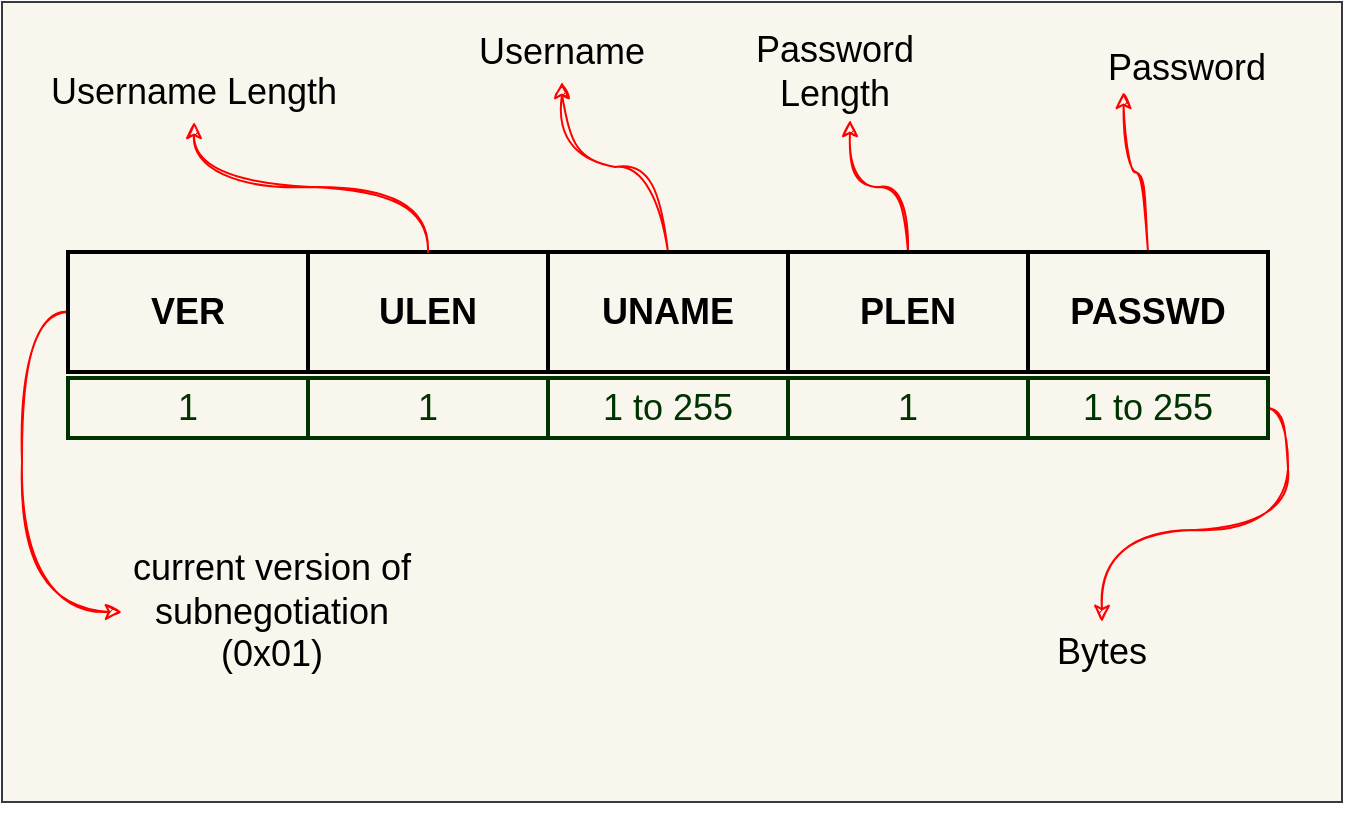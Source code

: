 <mxfile>
    <diagram id="kPSeOtdn9rbaK4qVGtXM" name="Page-1">
        <mxGraphModel dx="745" dy="613" grid="1" gridSize="10" guides="1" tooltips="1" connect="1" arrows="1" fold="1" page="1" pageScale="1" pageWidth="827" pageHeight="1169" math="0" shadow="0">
            <root>
                <mxCell id="0"/>
                <mxCell id="1" parent="0"/>
                <mxCell id="6" value="" style="rounded=0;whiteSpace=wrap;html=1;fontSize=18;fillColor=#f9f7ed;strokeColor=#36393d;" parent="1" vertex="1">
                    <mxGeometry x="30" y="130" width="670" height="400" as="geometry"/>
                </mxCell>
                <mxCell id="35" style="edgeStyle=orthogonalEdgeStyle;curved=1;sketch=1;html=1;entryX=0;entryY=0.5;entryDx=0;entryDy=0;strokeColor=#FF0000;strokeWidth=1;exitX=0;exitY=0.5;exitDx=0;exitDy=0;" edge="1" parent="1" source="2" target="5">
                    <mxGeometry relative="1" as="geometry">
                        <Array as="points">
                            <mxPoint x="40" y="285"/>
                            <mxPoint x="40" y="435"/>
                        </Array>
                    </mxGeometry>
                </mxCell>
                <mxCell id="2" value="&lt;b&gt;&lt;font color=&quot;#000000&quot; style=&quot;font-size: 18px;&quot;&gt;VER&lt;/font&gt;&lt;/b&gt;" style="rounded=0;whiteSpace=wrap;html=1;fillColor=none;strokeColor=#000000;strokeWidth=2;" parent="1" vertex="1">
                    <mxGeometry x="63" y="255" width="120" height="60" as="geometry"/>
                </mxCell>
                <mxCell id="3" value="&lt;b&gt;&lt;font color=&quot;#000000&quot; style=&quot;font-size: 18px;&quot;&gt;ULEN&lt;/font&gt;&lt;/b&gt;" style="rounded=0;whiteSpace=wrap;html=1;fillColor=none;strokeColor=#000000;strokeWidth=2;" parent="1" vertex="1">
                    <mxGeometry x="183" y="255" width="120" height="60" as="geometry"/>
                </mxCell>
                <mxCell id="5" value="&lt;font color=&quot;#000000&quot;&gt;current version of subnegotiation (0x01)&lt;/font&gt;" style="text;html=1;strokeColor=none;fillColor=none;align=center;verticalAlign=middle;whiteSpace=wrap;rounded=0;fontSize=18;" parent="1" vertex="1">
                    <mxGeometry x="90" y="400" width="150" height="70" as="geometry"/>
                </mxCell>
                <mxCell id="13" style="edgeStyle=orthogonalEdgeStyle;curved=1;sketch=1;html=1;entryX=0.5;entryY=0;entryDx=0;entryDy=0;strokeColor=#FF0000;fontSize=18;fontColor=#000000;startArrow=classic;startFill=1;endArrow=none;endFill=0;" parent="1" source="10" target="3" edge="1">
                    <mxGeometry relative="1" as="geometry"/>
                </mxCell>
                <mxCell id="10" value="Username Length" style="text;html=1;strokeColor=none;fillColor=none;align=center;verticalAlign=middle;whiteSpace=wrap;rounded=0;fontSize=18;fontColor=#000000;" parent="1" vertex="1">
                    <mxGeometry x="46" y="160" width="160" height="30" as="geometry"/>
                </mxCell>
                <mxCell id="15" value="&lt;font color=&quot;#003300&quot;&gt;1&lt;/font&gt;" style="rounded=0;whiteSpace=wrap;html=1;fontSize=18;fillColor=none;strokeColor=#003300;strokeWidth=2;" parent="1" vertex="1">
                    <mxGeometry x="63" y="318" width="120" height="30" as="geometry"/>
                </mxCell>
                <mxCell id="16" value="&lt;font color=&quot;#003300&quot;&gt;1&lt;/font&gt;" style="rounded=0;whiteSpace=wrap;html=1;fontSize=18;fillColor=none;strokeColor=#003300;strokeWidth=2;" parent="1" vertex="1">
                    <mxGeometry x="183" y="318" width="120" height="30" as="geometry"/>
                </mxCell>
                <mxCell id="19" style="edgeStyle=orthogonalEdgeStyle;curved=1;sketch=1;html=1;strokeColor=#FF0000;fontSize=18;fontColor=#000000;startArrow=none;startFill=0;endArrow=classic;endFill=1;exitX=1;exitY=0.5;exitDx=0;exitDy=0;" parent="1" source="28" target="18" edge="1">
                    <mxGeometry relative="1" as="geometry">
                        <mxPoint x="380" y="333" as="sourcePoint"/>
                    </mxGeometry>
                </mxCell>
                <mxCell id="18" value="&lt;font color=&quot;#000000&quot;&gt;Bytes&lt;/font&gt;" style="text;html=1;strokeColor=none;fillColor=none;align=center;verticalAlign=middle;whiteSpace=wrap;rounded=0;fontSize=18;fontColor=#FFFFFF;" parent="1" vertex="1">
                    <mxGeometry x="550" y="440" width="60" height="30" as="geometry"/>
                </mxCell>
                <mxCell id="22" style="edgeStyle=none;html=1;fontSize=16;fontColor=#000000;" parent="1" target="6" edge="1">
                    <mxGeometry relative="1" as="geometry">
                        <mxPoint x="366.136" y="530" as="sourcePoint"/>
                    </mxGeometry>
                </mxCell>
                <mxCell id="30" style="edgeStyle=orthogonalEdgeStyle;html=1;entryX=0.5;entryY=1;entryDx=0;entryDy=0;strokeColor=#FF0000;strokeWidth=1;curved=1;sketch=1;curveFitting=1;jiggle=2;" edge="1" parent="1" source="23" target="29">
                    <mxGeometry relative="1" as="geometry"/>
                </mxCell>
                <mxCell id="23" value="&lt;b&gt;&lt;font color=&quot;#000000&quot; style=&quot;font-size: 18px;&quot;&gt;UNAME&lt;/font&gt;&lt;/b&gt;" style="rounded=0;whiteSpace=wrap;html=1;fillColor=none;strokeColor=#000000;strokeWidth=2;" vertex="1" parent="1">
                    <mxGeometry x="303" y="255" width="120" height="60" as="geometry"/>
                </mxCell>
                <mxCell id="24" value="&lt;font color=&quot;#003300&quot;&gt;1 to 255&lt;/font&gt;" style="rounded=0;whiteSpace=wrap;html=1;fontSize=18;fillColor=none;strokeColor=#003300;strokeWidth=2;" vertex="1" parent="1">
                    <mxGeometry x="303" y="318" width="120" height="30" as="geometry"/>
                </mxCell>
                <mxCell id="32" style="edgeStyle=orthogonalEdgeStyle;curved=1;sketch=1;html=1;entryX=0.559;entryY=0.98;entryDx=0;entryDy=0;entryPerimeter=0;strokeColor=#FF0000;strokeWidth=1;" edge="1" parent="1" source="25" target="31">
                    <mxGeometry relative="1" as="geometry"/>
                </mxCell>
                <mxCell id="25" value="&lt;b&gt;&lt;font color=&quot;#000000&quot; style=&quot;font-size: 18px;&quot;&gt;PLEN&lt;/font&gt;&lt;/b&gt;" style="rounded=0;whiteSpace=wrap;html=1;fillColor=none;strokeColor=#000000;strokeWidth=2;" vertex="1" parent="1">
                    <mxGeometry x="423" y="255" width="120" height="60" as="geometry"/>
                </mxCell>
                <mxCell id="26" value="&lt;font color=&quot;#003300&quot;&gt;1&lt;/font&gt;" style="rounded=0;whiteSpace=wrap;html=1;fontSize=18;fillColor=none;strokeColor=#003300;strokeWidth=2;" vertex="1" parent="1">
                    <mxGeometry x="423" y="318" width="120" height="30" as="geometry"/>
                </mxCell>
                <mxCell id="34" style="edgeStyle=orthogonalEdgeStyle;curved=1;sketch=1;html=1;entryX=0.25;entryY=1;entryDx=0;entryDy=0;strokeColor=#FF0000;strokeWidth=1;" edge="1" parent="1" source="27" target="33">
                    <mxGeometry relative="1" as="geometry"/>
                </mxCell>
                <mxCell id="27" value="&lt;b&gt;&lt;font color=&quot;#000000&quot; style=&quot;font-size: 18px;&quot;&gt;PASSWD&lt;/font&gt;&lt;/b&gt;" style="rounded=0;whiteSpace=wrap;html=1;fillColor=none;strokeColor=#000000;strokeWidth=2;" vertex="1" parent="1">
                    <mxGeometry x="543" y="255" width="120" height="60" as="geometry"/>
                </mxCell>
                <mxCell id="28" value="&lt;font color=&quot;#003300&quot;&gt;1 to 255&lt;/font&gt;" style="rounded=0;whiteSpace=wrap;html=1;fontSize=18;fillColor=none;strokeColor=#003300;strokeWidth=2;" vertex="1" parent="1">
                    <mxGeometry x="543" y="318" width="120" height="30" as="geometry"/>
                </mxCell>
                <mxCell id="29" value="Username" style="text;html=1;strokeColor=none;fillColor=none;align=center;verticalAlign=middle;whiteSpace=wrap;rounded=0;fontSize=18;fontColor=#000000;" vertex="1" parent="1">
                    <mxGeometry x="230" y="140" width="160" height="30" as="geometry"/>
                </mxCell>
                <mxCell id="31" value="Password Length" style="text;html=1;strokeColor=none;fillColor=none;align=center;verticalAlign=middle;whiteSpace=wrap;rounded=0;fontSize=18;fontColor=#000000;" vertex="1" parent="1">
                    <mxGeometry x="383" y="140" width="127" height="50" as="geometry"/>
                </mxCell>
                <mxCell id="33" value="Password" style="text;html=1;strokeColor=none;fillColor=none;align=center;verticalAlign=middle;whiteSpace=wrap;rounded=0;fontSize=18;fontColor=#000000;" vertex="1" parent="1">
                    <mxGeometry x="559" y="150" width="127" height="25" as="geometry"/>
                </mxCell>
            </root>
        </mxGraphModel>
    </diagram>
</mxfile>